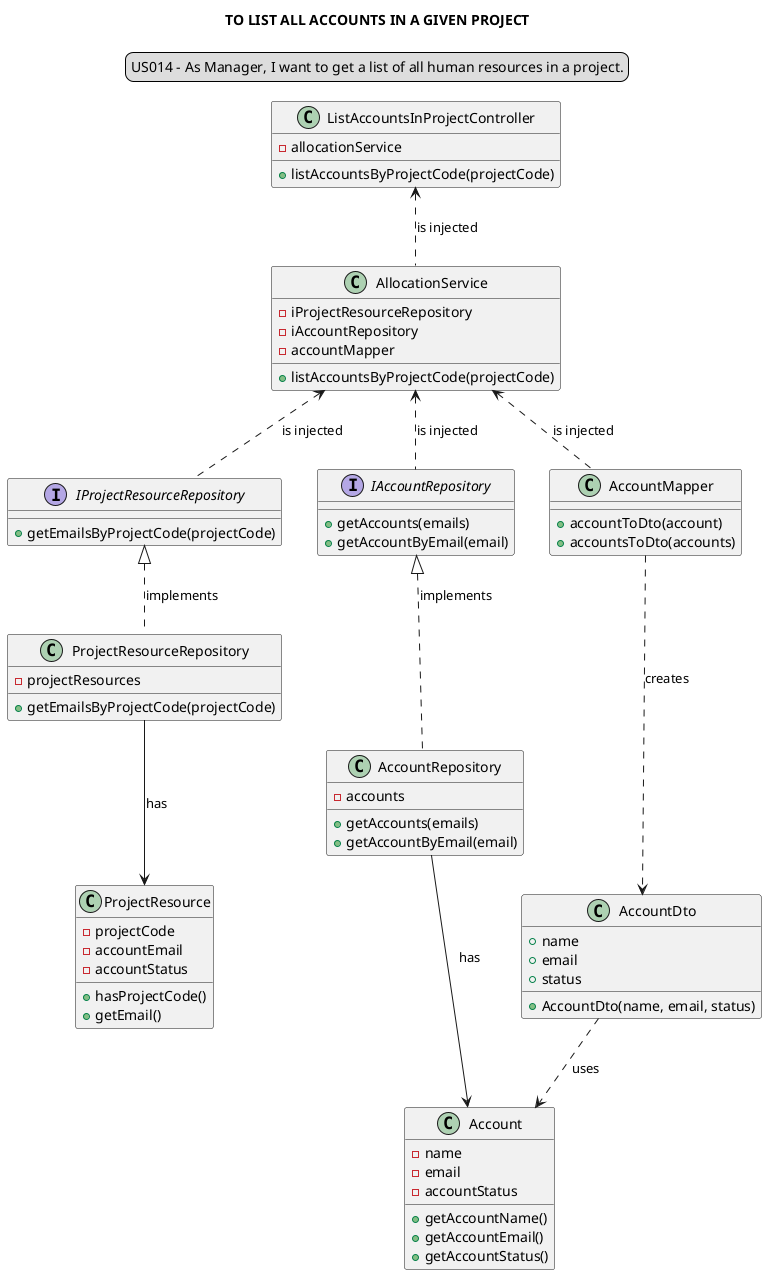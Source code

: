 @startuml
skinparam sequenceMessageAlign center
title TO LIST ALL ACCOUNTS IN A GIVEN PROJECT
legend top
US014 - As Manager, I want to get a list of all human resources in a project.
end legend


class "ListAccountsInProjectController" {
- allocationService
+ listAccountsByProjectCode(projectCode)
}

class "AllocationService" {
- iProjectResourceRepository
- iAccountRepository
- accountMapper
+ listAccountsByProjectCode(projectCode)
}

interface "IProjectResourceRepository" {
+ getEmailsByProjectCode(projectCode)
}

class "ProjectResourceRepository" {
- projectResources
+ getEmailsByProjectCode(projectCode)
}

interface "IAccountRepository" {
+ getAccounts(emails)
+ getAccountByEmail(email)
}

class "AccountRepository" {
- accounts
+ getAccounts(emails)
+ getAccountByEmail(email)
}

class "AccountMapper" {
+ accountToDto(account)
+ accountsToDto(accounts)
}

class "AccountDto" {
+ name
+ email
+ status
+ AccountDto(name, email, status)

}

class "Account" {
- name
- email
- accountStatus
+ getAccountName()
+ getAccountEmail()
+ getAccountStatus()
}

class "ProjectResource" {
- projectCode
- accountEmail
- accountStatus
+ hasProjectCode()
+ getEmail()
}

ListAccountsInProjectController <.. AllocationService: is injected

AllocationService <.. IAccountRepository: is injected
IAccountRepository <|.. AccountRepository: implements
AccountRepository --> Account: has

AllocationService <.. IProjectResourceRepository: is injected
IProjectResourceRepository <|.. ProjectResourceRepository: implements
ProjectResourceRepository --> ProjectResource: has

AllocationService <.. AccountMapper: is injected
AccountMapper ...> AccountDto: creates
AccountDto ..> Account: uses

@enduml